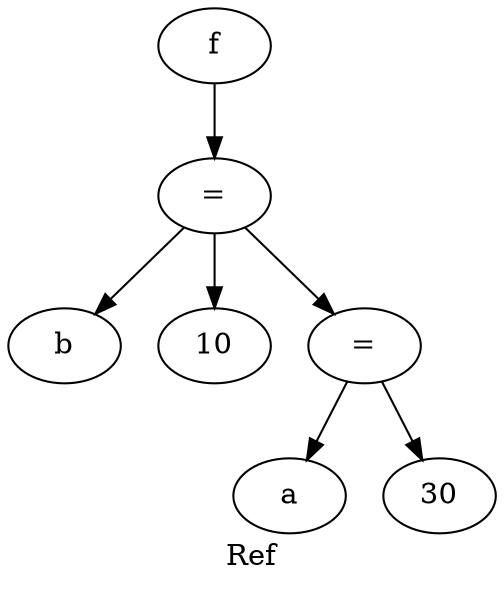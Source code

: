 digraph {
label="Ref";
x5647b21b9c40 -> x5647b21b9710
x5647b21b9710 -> x5647b21b9780
x5647b21b9710 -> x5647b21b96a0
x5647b21b9710 -> x5647b21b9af0
x5647b21b9af0 -> x5647b21b9b60
x5647b21b9af0 -> x5647b21b9a80
x5647b21b9c40 [label="f"];
x5647b21b9710 [label="="];
x5647b21b9780 [label="b"];
x5647b21b96a0 [label="10"];
x5647b21b9af0 [label="="];
x5647b21b9b60 [label="a"];
x5647b21b9a80 [label="30"];
}
